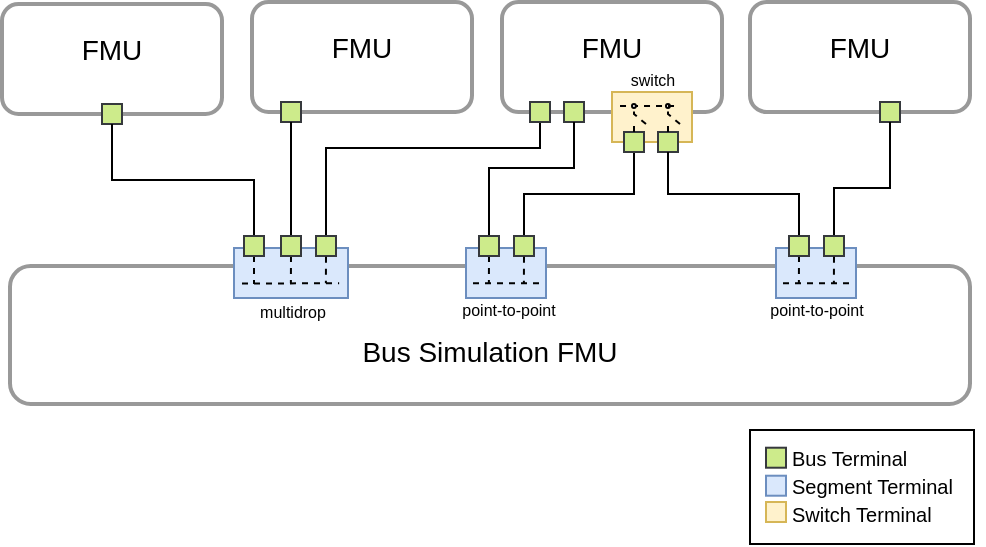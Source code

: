 <mxfile version="26.0.10">
  <diagram name="Page-1" id="3vIR2HpVTP0UQyiUp9Tj">
    <mxGraphModel dx="94" dy="52" grid="1" gridSize="10" guides="1" tooltips="1" connect="1" arrows="1" fold="1" page="1" pageScale="1" pageWidth="3300" pageHeight="4681" math="0" shadow="0">
      <root>
        <mxCell id="0" />
        <mxCell id="1" parent="0" />
        <mxCell id="pif8Dmov2KubNqpBboYz-1" value="Bus Simulation FMU" style="rounded=1;whiteSpace=wrap;html=1;verticalAlign=bottom;fontSize=14;spacing=17;strokeColor=#999999;strokeWidth=2;" parent="1" vertex="1">
          <mxGeometry x="355" y="649" width="480" height="69" as="geometry" />
        </mxCell>
        <mxCell id="pif8Dmov2KubNqpBboYz-2" value="FMU" style="rounded=1;whiteSpace=wrap;html=1;verticalAlign=middle;fontSize=14;spacing=2;spacingTop=-10;strokeColor=#999999;strokeWidth=2;" parent="1" vertex="1">
          <mxGeometry x="476" y="517" width="110" height="55" as="geometry" />
        </mxCell>
        <mxCell id="pif8Dmov2KubNqpBboYz-3" value="" style="rounded=0;whiteSpace=wrap;html=1;fillColor=#cdeb8b;strokeColor=#36393d;" parent="1" vertex="1">
          <mxGeometry x="490.5" y="567" width="10" height="10" as="geometry" />
        </mxCell>
        <mxCell id="pif8Dmov2KubNqpBboYz-4" value="FMU" style="rounded=1;whiteSpace=wrap;html=1;verticalAlign=middle;fontSize=14;spacing=2;spacingTop=-10;strokeColor=#999999;strokeWidth=2;" parent="1" vertex="1">
          <mxGeometry x="601" y="517" width="110" height="55" as="geometry" />
        </mxCell>
        <mxCell id="pif8Dmov2KubNqpBboYz-5" value="FMU" style="rounded=1;whiteSpace=wrap;html=1;verticalAlign=middle;fontSize=14;spacing=2;spacingTop=-10;strokeColor=#999999;strokeWidth=2;" parent="1" vertex="1">
          <mxGeometry x="725" y="517" width="110" height="55" as="geometry" />
        </mxCell>
        <mxCell id="pif8Dmov2KubNqpBboYz-6" value="" style="endArrow=none;html=1;rounded=0;exitX=0.5;exitY=0;exitDx=0;exitDy=0;entryX=0.5;entryY=1;entryDx=0;entryDy=0;edgeStyle=orthogonalEdgeStyle;" parent="1" source="pif8Dmov2KubNqpBboYz-108" target="pif8Dmov2KubNqpBboYz-3" edge="1">
          <mxGeometry width="50" height="50" relative="1" as="geometry">
            <mxPoint x="525.5" y="633" as="sourcePoint" />
            <mxPoint x="644" y="592" as="targetPoint" />
          </mxGeometry>
        </mxCell>
        <mxCell id="pif8Dmov2KubNqpBboYz-7" value="" style="rounded=0;whiteSpace=wrap;html=1;fillColor=#cdeb8b;strokeColor=#36393d;" parent="1" vertex="1">
          <mxGeometry x="790" y="567" width="10" height="10" as="geometry" />
        </mxCell>
        <mxCell id="pif8Dmov2KubNqpBboYz-8" value="" style="endArrow=none;html=1;rounded=0;exitX=0.5;exitY=0;exitDx=0;exitDy=0;entryX=0.5;entryY=0;entryDx=0;entryDy=0;edgeStyle=orthogonalEdgeStyle;" parent="1" source="pif8Dmov2KubNqpBboYz-107" target="pif8Dmov2KubNqpBboYz-9" edge="1">
          <mxGeometry width="50" height="50" relative="1" as="geometry">
            <mxPoint x="543" y="633" as="sourcePoint" />
            <mxPoint x="586" y="613" as="targetPoint" />
            <Array as="points">
              <mxPoint x="513" y="590" />
              <mxPoint x="620" y="590" />
            </Array>
          </mxGeometry>
        </mxCell>
        <mxCell id="pif8Dmov2KubNqpBboYz-9" value="" style="rounded=0;whiteSpace=wrap;html=1;fillColor=#cdeb8b;strokeColor=#36393d;rotation=-180;" parent="1" vertex="1">
          <mxGeometry x="615" y="567" width="10" height="10" as="geometry" />
        </mxCell>
        <mxCell id="pif8Dmov2KubNqpBboYz-10" value="" style="rounded=0;whiteSpace=wrap;html=1;fillColor=#cdeb8b;strokeColor=#36393d;rotation=-180;" parent="1" vertex="1">
          <mxGeometry x="632" y="567" width="10" height="10" as="geometry" />
        </mxCell>
        <mxCell id="pif8Dmov2KubNqpBboYz-11" value="" style="endArrow=none;html=1;rounded=0;exitX=0.5;exitY=0;exitDx=0;exitDy=0;entryX=0.5;entryY=0;entryDx=0;entryDy=0;edgeStyle=orthogonalEdgeStyle;" parent="1" source="pif8Dmov2KubNqpBboYz-86" target="pif8Dmov2KubNqpBboYz-10" edge="1">
          <mxGeometry width="50" height="50" relative="1" as="geometry">
            <mxPoint x="601.5" y="634" as="sourcePoint" />
            <mxPoint x="731" y="566" as="targetPoint" />
            <Array as="points">
              <mxPoint x="595" y="600" />
              <mxPoint x="637" y="600" />
            </Array>
          </mxGeometry>
        </mxCell>
        <mxCell id="pif8Dmov2KubNqpBboYz-12" value="" style="endArrow=none;html=1;rounded=0;exitX=0.5;exitY=0;exitDx=0;exitDy=0;edgeStyle=orthogonalEdgeStyle;entryX=0.5;entryY=0;entryDx=0;entryDy=0;" parent="1" source="pif8Dmov2KubNqpBboYz-85" target="pif8Dmov2KubNqpBboYz-60" edge="1">
          <mxGeometry width="50" height="50" relative="1" as="geometry">
            <mxPoint x="619" y="634" as="sourcePoint" />
            <mxPoint x="624" y="610" as="targetPoint" />
          </mxGeometry>
        </mxCell>
        <mxCell id="pif8Dmov2KubNqpBboYz-13" value="" style="endArrow=none;html=1;rounded=0;exitX=0.5;exitY=0;exitDx=0;exitDy=0;edgeStyle=orthogonalEdgeStyle;entryX=0.5;entryY=1;entryDx=0;entryDy=0;" parent="1" source="pif8Dmov2KubNqpBboYz-93" target="pif8Dmov2KubNqpBboYz-7" edge="1">
          <mxGeometry width="50" height="50" relative="1" as="geometry">
            <mxPoint x="768" y="637" as="sourcePoint" />
            <mxPoint x="796" y="592" as="targetPoint" />
            <Array as="points">
              <mxPoint x="767" y="610" />
              <mxPoint x="795" y="610" />
            </Array>
          </mxGeometry>
        </mxCell>
        <mxCell id="pif8Dmov2KubNqpBboYz-58" value="" style="group;rotation=0;" parent="1" vertex="1" connectable="0">
          <mxGeometry x="646" y="557" width="56" height="30" as="geometry" />
        </mxCell>
        <mxCell id="pif8Dmov2KubNqpBboYz-59" value="" style="rounded=0;whiteSpace=wrap;html=1;fillColor=#fff2cc;strokeColor=#d6b656;rotation=0;" parent="pif8Dmov2KubNqpBboYz-58" vertex="1">
          <mxGeometry x="10" y="5" width="40" height="25" as="geometry" />
        </mxCell>
        <mxCell id="pif8Dmov2KubNqpBboYz-60" value="" style="rounded=0;whiteSpace=wrap;html=1;fillColor=#cdeb8b;strokeColor=#36393d;rotation=-180;" parent="pif8Dmov2KubNqpBboYz-58" vertex="1">
          <mxGeometry x="16" y="25" width="10" height="10" as="geometry" />
        </mxCell>
        <mxCell id="pif8Dmov2KubNqpBboYz-61" value="" style="rounded=0;whiteSpace=wrap;html=1;fillColor=#cdeb8b;strokeColor=#36393d;rotation=-180;" parent="pif8Dmov2KubNqpBboYz-58" vertex="1">
          <mxGeometry x="33" y="25" width="10" height="10" as="geometry" />
        </mxCell>
        <mxCell id="pif8Dmov2KubNqpBboYz-62" value="" style="endArrow=none;html=1;rounded=0;exitX=0.5;exitY=1;exitDx=0;exitDy=0;dashed=1;" parent="pif8Dmov2KubNqpBboYz-58" source="pif8Dmov2KubNqpBboYz-60" edge="1">
          <mxGeometry width="50" height="50" relative="1" as="geometry">
            <mxPoint x="20" y="28" as="sourcePoint" />
            <mxPoint x="21" y="20" as="targetPoint" />
            <Array as="points" />
          </mxGeometry>
        </mxCell>
        <mxCell id="pif8Dmov2KubNqpBboYz-63" value="" style="endArrow=none;html=1;rounded=0;dashed=1;exitX=0.5;exitY=1;exitDx=0;exitDy=0;" parent="pif8Dmov2KubNqpBboYz-58" source="pif8Dmov2KubNqpBboYz-61" edge="1">
          <mxGeometry width="50" height="50" relative="1" as="geometry">
            <mxPoint x="37" y="28" as="sourcePoint" />
            <mxPoint x="38" y="20" as="targetPoint" />
            <Array as="points" />
          </mxGeometry>
        </mxCell>
        <mxCell id="pif8Dmov2KubNqpBboYz-64" value="" style="endArrow=none;html=1;rounded=0;dashed=1;" parent="pif8Dmov2KubNqpBboYz-58" edge="1">
          <mxGeometry width="50" height="50" relative="1" as="geometry">
            <mxPoint x="44" y="21" as="sourcePoint" />
            <mxPoint x="38" y="14" as="targetPoint" />
            <Array as="points">
              <mxPoint x="38" y="16" />
            </Array>
          </mxGeometry>
        </mxCell>
        <mxCell id="pif8Dmov2KubNqpBboYz-65" value="" style="ellipse;whiteSpace=wrap;html=1;rotation=-180;" parent="pif8Dmov2KubNqpBboYz-58" vertex="1">
          <mxGeometry x="37" y="11" width="1.941" height="2" as="geometry" />
        </mxCell>
        <mxCell id="pif8Dmov2KubNqpBboYz-66" value="" style="endArrow=none;html=1;rounded=0;dashed=1;exitX=-1.065;exitY=0.469;exitDx=0;exitDy=0;exitPerimeter=0;entryX=0.033;entryY=0.281;entryDx=0;entryDy=0;entryPerimeter=0;" parent="pif8Dmov2KubNqpBboYz-58" source="pif8Dmov2KubNqpBboYz-65" target="pif8Dmov2KubNqpBboYz-59" edge="1">
          <mxGeometry width="50" height="50" relative="1" as="geometry">
            <mxPoint x="-1008" y="-599" as="sourcePoint" />
            <mxPoint x="-1037" y="-599" as="targetPoint" />
            <Array as="points">
              <mxPoint x="38" y="12" />
            </Array>
          </mxGeometry>
        </mxCell>
        <mxCell id="pif8Dmov2KubNqpBboYz-67" value="" style="ellipse;whiteSpace=wrap;html=1;rotation=-180;strokeWidth=1;" parent="pif8Dmov2KubNqpBboYz-58" vertex="1">
          <mxGeometry x="20" y="11" width="1.941" height="2" as="geometry" />
        </mxCell>
        <mxCell id="pif8Dmov2KubNqpBboYz-68" value="" style="endArrow=none;html=1;rounded=0;dashed=1;" parent="pif8Dmov2KubNqpBboYz-58" edge="1">
          <mxGeometry width="50" height="50" relative="1" as="geometry">
            <mxPoint x="27" y="21" as="sourcePoint" />
            <mxPoint x="21" y="14" as="targetPoint" />
            <Array as="points">
              <mxPoint x="21" y="16" />
            </Array>
          </mxGeometry>
        </mxCell>
        <mxCell id="pif8Dmov2KubNqpBboYz-70" value="" style="endArrow=none;html=1;rounded=0;entryX=0.5;entryY=0;entryDx=0;entryDy=0;exitX=0.5;exitY=0;exitDx=0;exitDy=0;edgeStyle=orthogonalEdgeStyle;" parent="1" source="pif8Dmov2KubNqpBboYz-94" target="pif8Dmov2KubNqpBboYz-61" edge="1">
          <mxGeometry width="50" height="50" relative="1" as="geometry">
            <mxPoint x="688.5" y="636" as="sourcePoint" />
            <mxPoint x="774" y="583" as="targetPoint" />
          </mxGeometry>
        </mxCell>
        <mxCell id="pif8Dmov2KubNqpBboYz-80" value="" style="group" parent="1" vertex="1" connectable="0">
          <mxGeometry x="583" y="634" width="40" height="31" as="geometry" />
        </mxCell>
        <mxCell id="pif8Dmov2KubNqpBboYz-81" value="" style="rounded=0;whiteSpace=wrap;html=1;" parent="pif8Dmov2KubNqpBboYz-80" vertex="1">
          <mxGeometry x="6.5" y="7" width="10" height="8.333" as="geometry" />
        </mxCell>
        <mxCell id="pif8Dmov2KubNqpBboYz-82" value="" style="rounded=0;whiteSpace=wrap;html=1;fillColor=#dae8fc;strokeColor=#6c8ebf;" parent="pif8Dmov2KubNqpBboYz-80" vertex="1">
          <mxGeometry y="6" width="40" height="25" as="geometry" />
        </mxCell>
        <mxCell id="pif8Dmov2KubNqpBboYz-83" value="" style="endArrow=none;html=1;rounded=0;dashed=1;" parent="pif8Dmov2KubNqpBboYz-80" edge="1">
          <mxGeometry width="50" height="50" relative="1" as="geometry">
            <mxPoint x="3.5" y="23.667" as="sourcePoint" />
            <mxPoint x="37.5" y="23.667" as="targetPoint" />
          </mxGeometry>
        </mxCell>
        <mxCell id="pif8Dmov2KubNqpBboYz-84" value="" style="endArrow=none;html=1;rounded=0;exitX=0.5;exitY=1;exitDx=0;exitDy=0;dashed=1;" parent="pif8Dmov2KubNqpBboYz-80" source="pif8Dmov2KubNqpBboYz-86" edge="1">
          <mxGeometry width="50" height="50" relative="1" as="geometry">
            <mxPoint x="11.44" y="15.333" as="sourcePoint" />
            <mxPoint x="11.5" y="23.667" as="targetPoint" />
            <Array as="points">
              <mxPoint x="11.44" y="23.667" />
            </Array>
          </mxGeometry>
        </mxCell>
        <mxCell id="pif8Dmov2KubNqpBboYz-85" value="" style="rounded=0;whiteSpace=wrap;html=1;fillColor=#cdeb8b;strokeColor=#36393d;" parent="pif8Dmov2KubNqpBboYz-80" vertex="1">
          <mxGeometry x="24" width="10" height="10" as="geometry" />
        </mxCell>
        <mxCell id="pif8Dmov2KubNqpBboYz-86" value="" style="rounded=0;whiteSpace=wrap;html=1;fillColor=#cdeb8b;strokeColor=#36393d;" parent="pif8Dmov2KubNqpBboYz-80" vertex="1">
          <mxGeometry x="6.5" width="10" height="10" as="geometry" />
        </mxCell>
        <mxCell id="pif8Dmov2KubNqpBboYz-87" value="" style="endArrow=none;html=1;rounded=0;exitX=0.5;exitY=1;exitDx=0;exitDy=0;dashed=1;" parent="pif8Dmov2KubNqpBboYz-80" edge="1">
          <mxGeometry width="50" height="50" relative="1" as="geometry">
            <mxPoint x="29" y="10.333" as="sourcePoint" />
            <mxPoint x="29" y="23.667" as="targetPoint" />
            <Array as="points">
              <mxPoint x="28.94" y="23.667" />
            </Array>
          </mxGeometry>
        </mxCell>
        <mxCell id="pif8Dmov2KubNqpBboYz-88" value="" style="group" parent="1" vertex="1" connectable="0">
          <mxGeometry x="738" y="634" width="40" height="31" as="geometry" />
        </mxCell>
        <mxCell id="pif8Dmov2KubNqpBboYz-89" value="" style="rounded=0;whiteSpace=wrap;html=1;" parent="pif8Dmov2KubNqpBboYz-88" vertex="1">
          <mxGeometry x="6.5" y="7" width="10" height="8.333" as="geometry" />
        </mxCell>
        <mxCell id="pif8Dmov2KubNqpBboYz-90" value="" style="rounded=0;whiteSpace=wrap;html=1;fillColor=#dae8fc;strokeColor=#6c8ebf;" parent="pif8Dmov2KubNqpBboYz-88" vertex="1">
          <mxGeometry y="6" width="40" height="25" as="geometry" />
        </mxCell>
        <mxCell id="pif8Dmov2KubNqpBboYz-91" value="" style="endArrow=none;html=1;rounded=0;dashed=1;" parent="pif8Dmov2KubNqpBboYz-88" edge="1">
          <mxGeometry width="50" height="50" relative="1" as="geometry">
            <mxPoint x="3.5" y="23.667" as="sourcePoint" />
            <mxPoint x="37.5" y="23.667" as="targetPoint" />
          </mxGeometry>
        </mxCell>
        <mxCell id="pif8Dmov2KubNqpBboYz-92" value="" style="endArrow=none;html=1;rounded=0;exitX=0.5;exitY=1;exitDx=0;exitDy=0;dashed=1;" parent="pif8Dmov2KubNqpBboYz-88" source="pif8Dmov2KubNqpBboYz-94" edge="1">
          <mxGeometry width="50" height="50" relative="1" as="geometry">
            <mxPoint x="11.44" y="15.333" as="sourcePoint" />
            <mxPoint x="11.5" y="23.667" as="targetPoint" />
            <Array as="points">
              <mxPoint x="11.44" y="23.667" />
            </Array>
          </mxGeometry>
        </mxCell>
        <mxCell id="pif8Dmov2KubNqpBboYz-93" value="" style="rounded=0;whiteSpace=wrap;html=1;fillColor=#cdeb8b;strokeColor=#36393d;" parent="pif8Dmov2KubNqpBboYz-88" vertex="1">
          <mxGeometry x="24" width="10" height="10" as="geometry" />
        </mxCell>
        <mxCell id="pif8Dmov2KubNqpBboYz-94" value="" style="rounded=0;whiteSpace=wrap;html=1;fillColor=#cdeb8b;strokeColor=#36393d;" parent="pif8Dmov2KubNqpBboYz-88" vertex="1">
          <mxGeometry x="6.5" width="10" height="10" as="geometry" />
        </mxCell>
        <mxCell id="pif8Dmov2KubNqpBboYz-95" value="" style="endArrow=none;html=1;rounded=0;exitX=0.5;exitY=1;exitDx=0;exitDy=0;dashed=1;" parent="pif8Dmov2KubNqpBboYz-88" edge="1">
          <mxGeometry width="50" height="50" relative="1" as="geometry">
            <mxPoint x="29" y="10.333" as="sourcePoint" />
            <mxPoint x="29" y="23.667" as="targetPoint" />
            <Array as="points">
              <mxPoint x="28.94" y="23.667" />
            </Array>
          </mxGeometry>
        </mxCell>
        <mxCell id="pif8Dmov2KubNqpBboYz-96" value="point-to-point" style="text;html=1;align=center;verticalAlign=middle;resizable=0;points=[];autosize=1;strokeColor=none;fillColor=none;fontSize=8;" parent="1" vertex="1">
          <mxGeometry x="569" y="661" width="70" height="20" as="geometry" />
        </mxCell>
        <mxCell id="pif8Dmov2KubNqpBboYz-97" value="FMU" style="rounded=1;whiteSpace=wrap;html=1;verticalAlign=middle;fontSize=14;spacing=2;spacingTop=-10;strokeColor=#999999;strokeWidth=2;" parent="1" vertex="1">
          <mxGeometry x="351" y="518" width="110" height="55" as="geometry" />
        </mxCell>
        <mxCell id="pif8Dmov2KubNqpBboYz-98" value="multidrop" style="text;html=1;align=center;verticalAlign=middle;resizable=0;points=[];autosize=1;strokeColor=none;fillColor=none;fontSize=8;" parent="1" vertex="1">
          <mxGeometry x="466" y="662" width="60" height="20" as="geometry" />
        </mxCell>
        <mxCell id="pif8Dmov2KubNqpBboYz-99" value="" style="rounded=0;whiteSpace=wrap;html=1;fillColor=#cdeb8b;strokeColor=#36393d;" parent="1" vertex="1">
          <mxGeometry x="401" y="568" width="10" height="10" as="geometry" />
        </mxCell>
        <mxCell id="pif8Dmov2KubNqpBboYz-100" value="" style="endArrow=none;html=1;rounded=0;entryX=0.5;entryY=1;entryDx=0;entryDy=0;exitX=0.5;exitY=0;exitDx=0;exitDy=0;edgeStyle=orthogonalEdgeStyle;" parent="1" source="pif8Dmov2KubNqpBboYz-112" target="pif8Dmov2KubNqpBboYz-99" edge="1">
          <mxGeometry width="50" height="50" relative="1" as="geometry">
            <mxPoint x="521" y="586" as="sourcePoint" />
            <mxPoint x="571" y="536" as="targetPoint" />
          </mxGeometry>
        </mxCell>
        <mxCell id="pif8Dmov2KubNqpBboYz-102" value="" style="group" parent="1" vertex="1" connectable="0">
          <mxGeometry x="467" y="634" width="57" height="31" as="geometry" />
        </mxCell>
        <mxCell id="pif8Dmov2KubNqpBboYz-103" value="" style="rounded=0;whiteSpace=wrap;html=1;" parent="pif8Dmov2KubNqpBboYz-102" vertex="1">
          <mxGeometry x="23.5" y="7" width="10" height="8.333" as="geometry" />
        </mxCell>
        <mxCell id="pif8Dmov2KubNqpBboYz-104" value="" style="rounded=0;whiteSpace=wrap;html=1;fillColor=#dae8fc;strokeColor=#6c8ebf;" parent="pif8Dmov2KubNqpBboYz-102" vertex="1">
          <mxGeometry y="6" width="57" height="25" as="geometry" />
        </mxCell>
        <mxCell id="pif8Dmov2KubNqpBboYz-105" value="" style="endArrow=none;html=1;rounded=0;dashed=1;exitX=0.699;exitY=-0.043;exitDx=0;exitDy=0;exitPerimeter=0;" parent="pif8Dmov2KubNqpBboYz-102" edge="1">
          <mxGeometry width="50" height="50" relative="1" as="geometry">
            <mxPoint x="4" y="23.71" as="sourcePoint" />
            <mxPoint x="52.57" y="23.667" as="targetPoint" />
          </mxGeometry>
        </mxCell>
        <mxCell id="pif8Dmov2KubNqpBboYz-106" value="" style="endArrow=none;html=1;rounded=0;exitX=0.5;exitY=1;exitDx=0;exitDy=0;dashed=1;" parent="pif8Dmov2KubNqpBboYz-102" source="pif8Dmov2KubNqpBboYz-108" edge="1">
          <mxGeometry width="50" height="50" relative="1" as="geometry">
            <mxPoint x="28.44" y="15.333" as="sourcePoint" />
            <mxPoint x="28.5" y="23.667" as="targetPoint" />
            <Array as="points">
              <mxPoint x="28.44" y="23.667" />
            </Array>
          </mxGeometry>
        </mxCell>
        <mxCell id="pif8Dmov2KubNqpBboYz-107" value="" style="rounded=0;whiteSpace=wrap;html=1;fillColor=#cdeb8b;strokeColor=#36393d;" parent="pif8Dmov2KubNqpBboYz-102" vertex="1">
          <mxGeometry x="41" width="10" height="10" as="geometry" />
        </mxCell>
        <mxCell id="pif8Dmov2KubNqpBboYz-108" value="" style="rounded=0;whiteSpace=wrap;html=1;fillColor=#cdeb8b;strokeColor=#36393d;" parent="pif8Dmov2KubNqpBboYz-102" vertex="1">
          <mxGeometry x="23.5" width="10" height="10" as="geometry" />
        </mxCell>
        <mxCell id="pif8Dmov2KubNqpBboYz-109" value="" style="endArrow=none;html=1;rounded=0;exitX=0.5;exitY=1;exitDx=0;exitDy=0;dashed=1;" parent="pif8Dmov2KubNqpBboYz-102" edge="1">
          <mxGeometry width="50" height="50" relative="1" as="geometry">
            <mxPoint x="46" y="10.333" as="sourcePoint" />
            <mxPoint x="46" y="23.667" as="targetPoint" />
            <Array as="points">
              <mxPoint x="45.94" y="23.667" />
            </Array>
          </mxGeometry>
        </mxCell>
        <mxCell id="pif8Dmov2KubNqpBboYz-110" value="" style="endArrow=none;html=1;rounded=0;exitX=0.5;exitY=1;exitDx=0;exitDy=0;dashed=1;" parent="pif8Dmov2KubNqpBboYz-102" edge="1">
          <mxGeometry width="50" height="50" relative="1" as="geometry">
            <mxPoint x="10.0" y="10" as="sourcePoint" />
            <mxPoint x="10" y="24" as="targetPoint" />
          </mxGeometry>
        </mxCell>
        <mxCell id="pif8Dmov2KubNqpBboYz-111" value="" style="endArrow=none;html=1;rounded=0;exitX=0.5;exitY=1;exitDx=0;exitDy=0;dashed=1;" parent="pif8Dmov2KubNqpBboYz-102" target="pif8Dmov2KubNqpBboYz-112" edge="1">
          <mxGeometry width="50" height="50" relative="1" as="geometry">
            <mxPoint x="11.56" y="10" as="sourcePoint" />
            <mxPoint x="11.06" y="23.667" as="targetPoint" />
            <Array as="points" />
          </mxGeometry>
        </mxCell>
        <mxCell id="pif8Dmov2KubNqpBboYz-112" value="" style="rounded=0;whiteSpace=wrap;html=1;fillColor=#cdeb8b;strokeColor=#36393d;" parent="pif8Dmov2KubNqpBboYz-102" vertex="1">
          <mxGeometry x="5" width="10" height="10" as="geometry" />
        </mxCell>
        <mxCell id="pif8Dmov2KubNqpBboYz-129" value="point-to-point" style="text;html=1;align=center;verticalAlign=middle;resizable=0;points=[];autosize=1;strokeColor=none;fillColor=none;fontSize=8;" parent="1" vertex="1">
          <mxGeometry x="723" y="661" width="70" height="20" as="geometry" />
        </mxCell>
        <mxCell id="pif8Dmov2KubNqpBboYz-69" value="switch" style="text;html=1;align=center;verticalAlign=middle;resizable=0;points=[];autosize=1;strokeColor=none;fillColor=none;fontSize=8;" parent="1" vertex="1">
          <mxGeometry x="651" y="546" width="50" height="20" as="geometry" />
        </mxCell>
        <mxCell id="cdYuwGener0yOZgB6KuY-16" value="" style="group" vertex="1" connectable="0" parent="1">
          <mxGeometry x="725" y="730" width="117.0" height="58" as="geometry" />
        </mxCell>
        <mxCell id="cdYuwGener0yOZgB6KuY-14" value="" style="rounded=0;whiteSpace=wrap;html=1;" vertex="1" parent="cdYuwGener0yOZgB6KuY-16">
          <mxGeometry y="1" width="112" height="57" as="geometry" />
        </mxCell>
        <mxCell id="cdYuwGener0yOZgB6KuY-3" value="Bus Terminal" style="text;html=1;align=left;verticalAlign=middle;resizable=0;points=[];autosize=1;strokeColor=none;fillColor=none;fontSize=10;container=0;" vertex="1" parent="cdYuwGener0yOZgB6KuY-16">
          <mxGeometry x="19.0" width="80" height="30" as="geometry" />
        </mxCell>
        <mxCell id="cdYuwGener0yOZgB6KuY-4" value="" style="rounded=0;whiteSpace=wrap;html=1;fillColor=#cdeb8b;strokeColor=#36393d;container=0;" vertex="1" parent="cdYuwGener0yOZgB6KuY-16">
          <mxGeometry x="8.0" y="9.854" width="10" height="10" as="geometry" />
        </mxCell>
        <mxCell id="cdYuwGener0yOZgB6KuY-5" value="" style="rounded=0;whiteSpace=wrap;html=1;fillColor=#dae8fc;strokeColor=#6c8ebf;container=0;" vertex="1" parent="cdYuwGener0yOZgB6KuY-16">
          <mxGeometry x="8.0" y="23.854" width="10" height="10" as="geometry" />
        </mxCell>
        <mxCell id="cdYuwGener0yOZgB6KuY-6" value="" style="rounded=0;whiteSpace=wrap;html=1;fillColor=#fff2cc;strokeColor=#d6b656;container=0;" vertex="1" parent="cdYuwGener0yOZgB6KuY-16">
          <mxGeometry x="8.0" y="37.004" width="10" height="10" as="geometry" />
        </mxCell>
        <mxCell id="cdYuwGener0yOZgB6KuY-7" value="Switch Terminal" style="text;html=1;align=left;verticalAlign=middle;resizable=0;points=[];autosize=1;strokeColor=none;fillColor=none;fontSize=10;container=0;" vertex="1" parent="cdYuwGener0yOZgB6KuY-16">
          <mxGeometry x="19.0" y="31" width="88" height="24" as="geometry" />
        </mxCell>
        <mxCell id="cdYuwGener0yOZgB6KuY-8" value="Segment Terminal" style="text;html=1;align=left;verticalAlign=middle;resizable=0;points=[];autosize=1;strokeColor=none;fillColor=none;fontSize=10;container=0;" vertex="1" parent="cdYuwGener0yOZgB6KuY-16">
          <mxGeometry x="19.0" y="16.85" width="98" height="24" as="geometry" />
        </mxCell>
      </root>
    </mxGraphModel>
  </diagram>
</mxfile>
